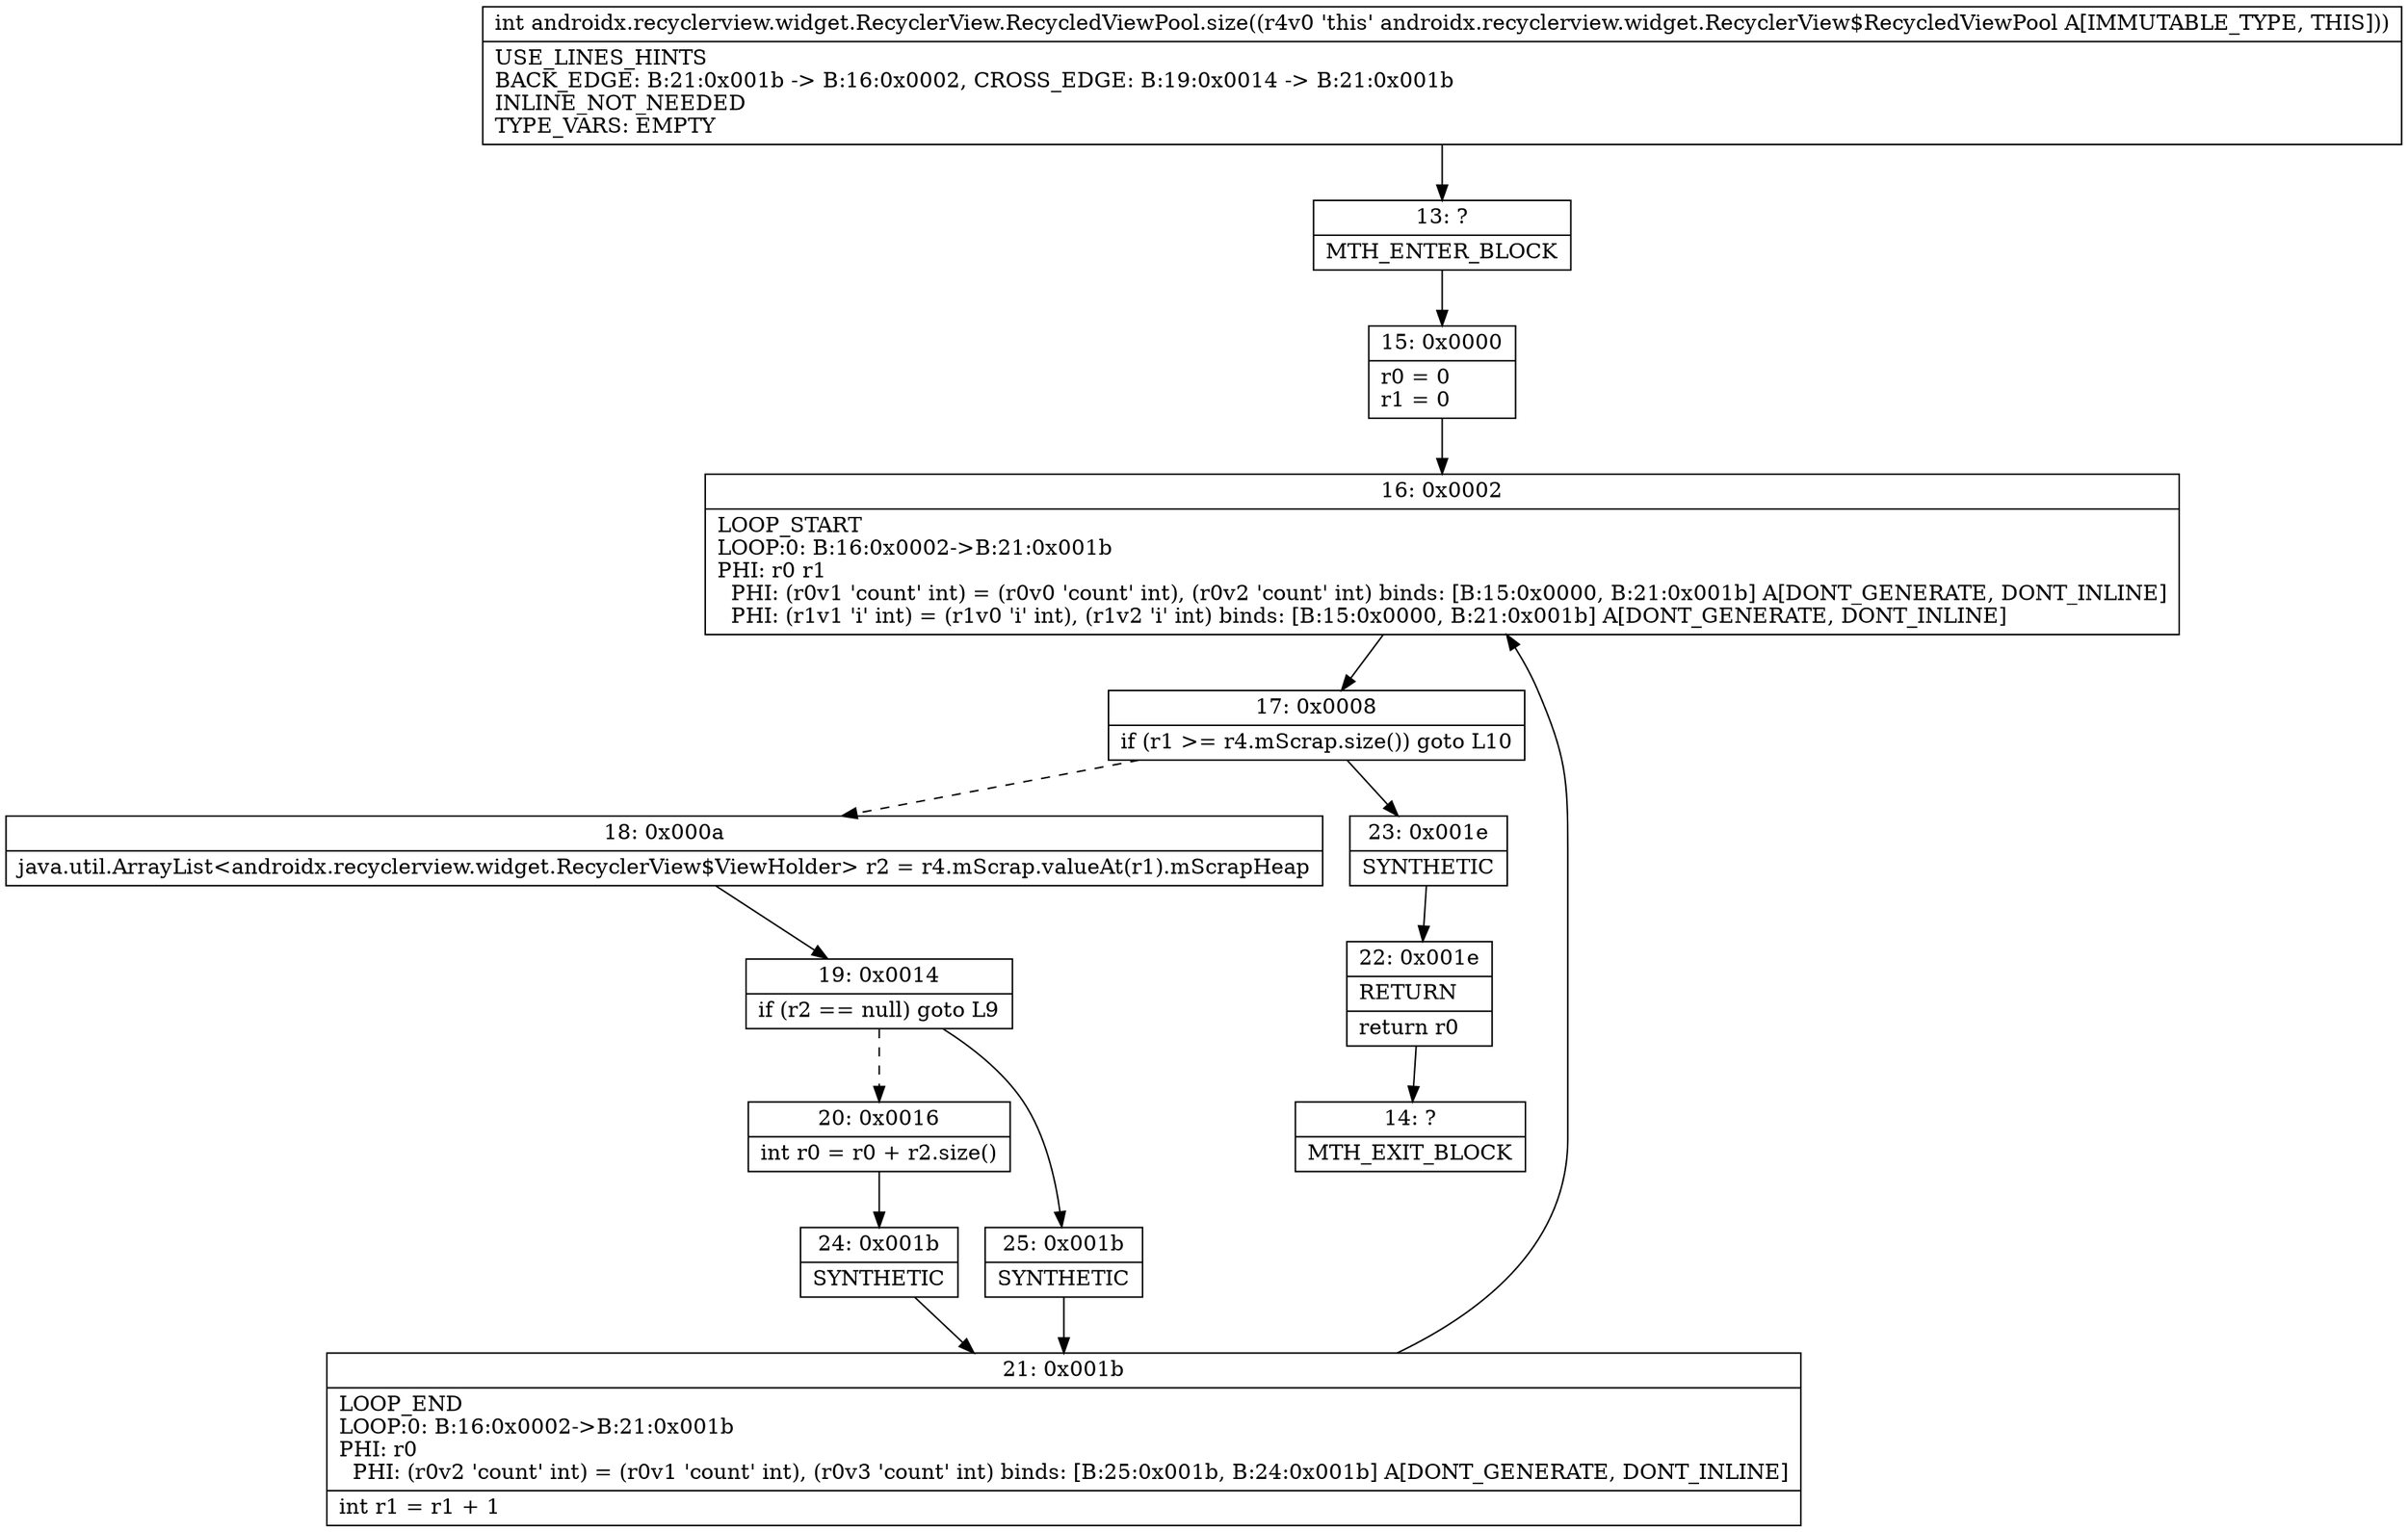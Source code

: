 digraph "CFG forandroidx.recyclerview.widget.RecyclerView.RecycledViewPool.size()I" {
Node_13 [shape=record,label="{13\:\ ?|MTH_ENTER_BLOCK\l}"];
Node_15 [shape=record,label="{15\:\ 0x0000|r0 = 0\lr1 = 0\l}"];
Node_16 [shape=record,label="{16\:\ 0x0002|LOOP_START\lLOOP:0: B:16:0x0002\-\>B:21:0x001b\lPHI: r0 r1 \l  PHI: (r0v1 'count' int) = (r0v0 'count' int), (r0v2 'count' int) binds: [B:15:0x0000, B:21:0x001b] A[DONT_GENERATE, DONT_INLINE]\l  PHI: (r1v1 'i' int) = (r1v0 'i' int), (r1v2 'i' int) binds: [B:15:0x0000, B:21:0x001b] A[DONT_GENERATE, DONT_INLINE]\l}"];
Node_17 [shape=record,label="{17\:\ 0x0008|if (r1 \>= r4.mScrap.size()) goto L10\l}"];
Node_18 [shape=record,label="{18\:\ 0x000a|java.util.ArrayList\<androidx.recyclerview.widget.RecyclerView$ViewHolder\> r2 = r4.mScrap.valueAt(r1).mScrapHeap\l}"];
Node_19 [shape=record,label="{19\:\ 0x0014|if (r2 == null) goto L9\l}"];
Node_20 [shape=record,label="{20\:\ 0x0016|int r0 = r0 + r2.size()\l}"];
Node_24 [shape=record,label="{24\:\ 0x001b|SYNTHETIC\l}"];
Node_21 [shape=record,label="{21\:\ 0x001b|LOOP_END\lLOOP:0: B:16:0x0002\-\>B:21:0x001b\lPHI: r0 \l  PHI: (r0v2 'count' int) = (r0v1 'count' int), (r0v3 'count' int) binds: [B:25:0x001b, B:24:0x001b] A[DONT_GENERATE, DONT_INLINE]\l|int r1 = r1 + 1\l}"];
Node_25 [shape=record,label="{25\:\ 0x001b|SYNTHETIC\l}"];
Node_23 [shape=record,label="{23\:\ 0x001e|SYNTHETIC\l}"];
Node_22 [shape=record,label="{22\:\ 0x001e|RETURN\l|return r0\l}"];
Node_14 [shape=record,label="{14\:\ ?|MTH_EXIT_BLOCK\l}"];
MethodNode[shape=record,label="{int androidx.recyclerview.widget.RecyclerView.RecycledViewPool.size((r4v0 'this' androidx.recyclerview.widget.RecyclerView$RecycledViewPool A[IMMUTABLE_TYPE, THIS]))  | USE_LINES_HINTS\lBACK_EDGE: B:21:0x001b \-\> B:16:0x0002, CROSS_EDGE: B:19:0x0014 \-\> B:21:0x001b\lINLINE_NOT_NEEDED\lTYPE_VARS: EMPTY\l}"];
MethodNode -> Node_13;Node_13 -> Node_15;
Node_15 -> Node_16;
Node_16 -> Node_17;
Node_17 -> Node_18[style=dashed];
Node_17 -> Node_23;
Node_18 -> Node_19;
Node_19 -> Node_20[style=dashed];
Node_19 -> Node_25;
Node_20 -> Node_24;
Node_24 -> Node_21;
Node_21 -> Node_16;
Node_25 -> Node_21;
Node_23 -> Node_22;
Node_22 -> Node_14;
}

